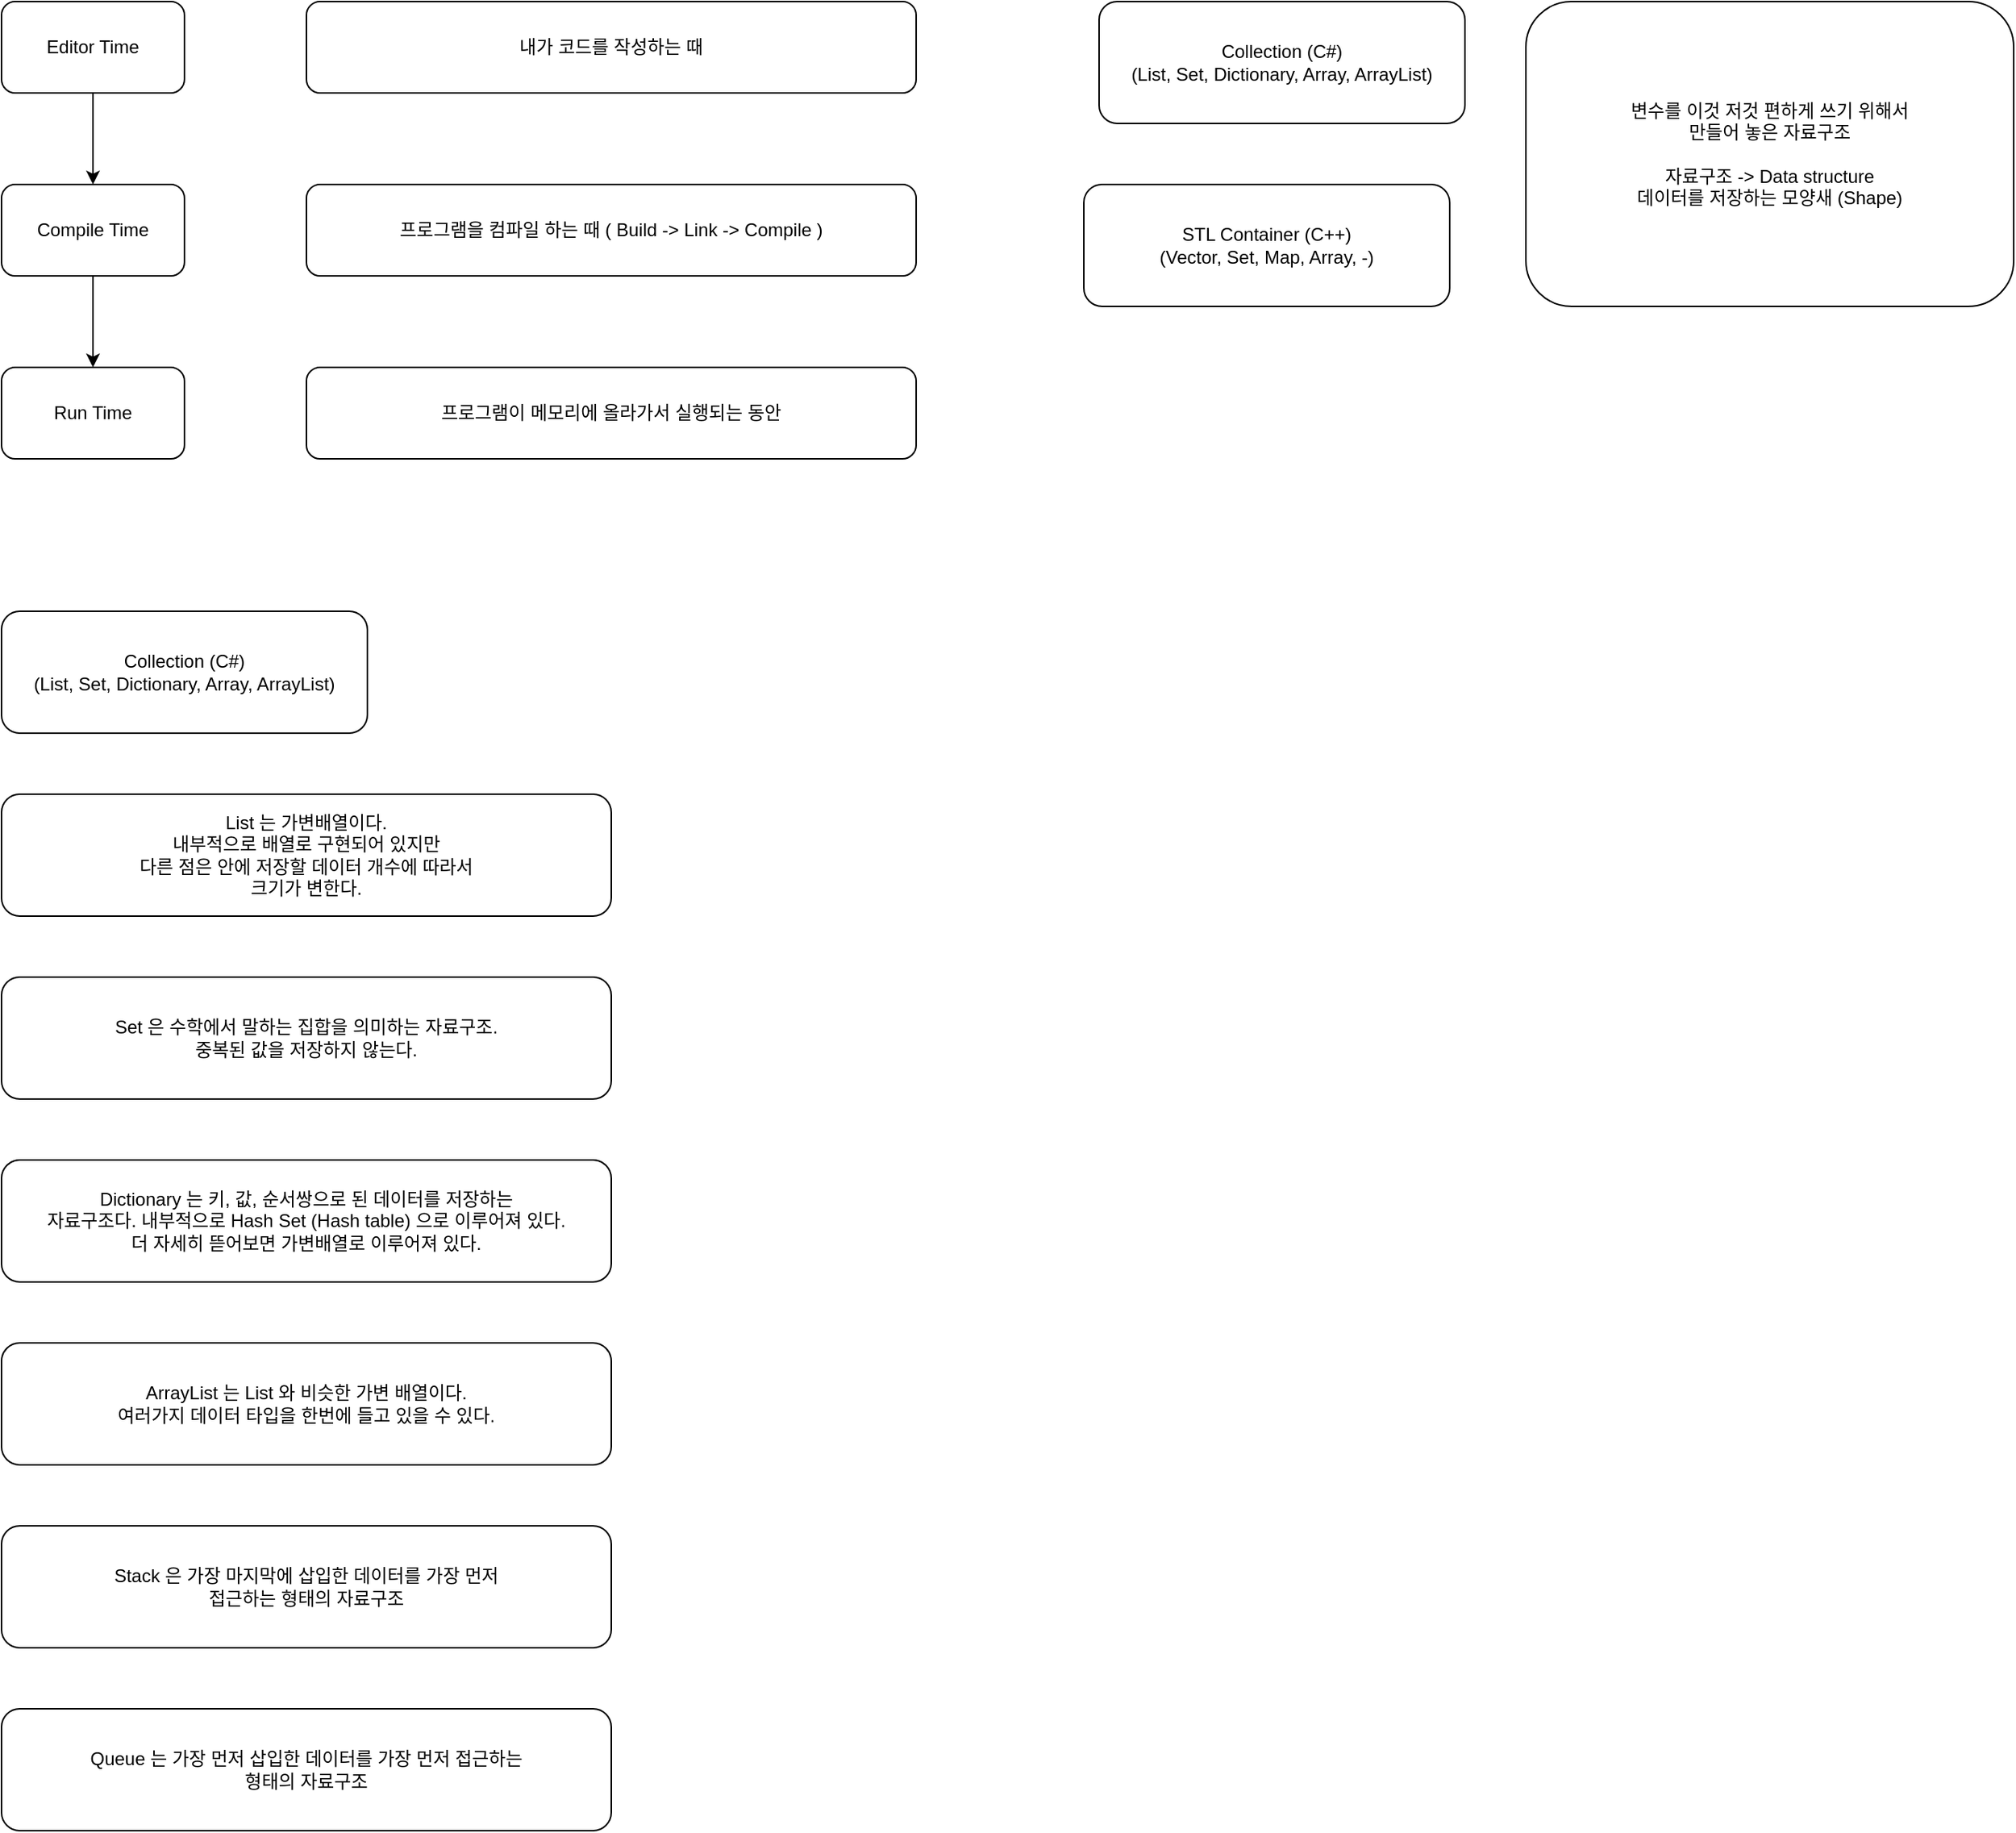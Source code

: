 <mxfile version="21.2.8" type="device">
  <diagram name="페이지-1" id="9Ys88AdFxFSlnHQGutx0">
    <mxGraphModel dx="1658" dy="828" grid="1" gridSize="10" guides="1" tooltips="1" connect="1" arrows="1" fold="1" page="1" pageScale="1" pageWidth="827" pageHeight="1169" math="0" shadow="0">
      <root>
        <mxCell id="0" />
        <mxCell id="1" parent="0" />
        <mxCell id="sNrm4gWwoy1fFUA4f_UZ-5" style="edgeStyle=orthogonalEdgeStyle;rounded=0;orthogonalLoop=1;jettySize=auto;html=1;entryX=0.5;entryY=0;entryDx=0;entryDy=0;" parent="1" source="sNrm4gWwoy1fFUA4f_UZ-1" target="sNrm4gWwoy1fFUA4f_UZ-2" edge="1">
          <mxGeometry relative="1" as="geometry" />
        </mxCell>
        <mxCell id="sNrm4gWwoy1fFUA4f_UZ-1" value="Editor Time" style="rounded=1;whiteSpace=wrap;html=1;" parent="1" vertex="1">
          <mxGeometry x="40" y="40" width="120" height="60" as="geometry" />
        </mxCell>
        <mxCell id="sNrm4gWwoy1fFUA4f_UZ-6" style="edgeStyle=orthogonalEdgeStyle;rounded=0;orthogonalLoop=1;jettySize=auto;html=1;entryX=0.5;entryY=0;entryDx=0;entryDy=0;" parent="1" source="sNrm4gWwoy1fFUA4f_UZ-2" target="sNrm4gWwoy1fFUA4f_UZ-3" edge="1">
          <mxGeometry relative="1" as="geometry" />
        </mxCell>
        <mxCell id="sNrm4gWwoy1fFUA4f_UZ-2" value="Compile Time" style="rounded=1;whiteSpace=wrap;html=1;" parent="1" vertex="1">
          <mxGeometry x="40" y="160" width="120" height="60" as="geometry" />
        </mxCell>
        <mxCell id="sNrm4gWwoy1fFUA4f_UZ-3" value="Run Time" style="rounded=1;whiteSpace=wrap;html=1;" parent="1" vertex="1">
          <mxGeometry x="40" y="280" width="120" height="60" as="geometry" />
        </mxCell>
        <mxCell id="sNrm4gWwoy1fFUA4f_UZ-7" value="내가 코드를 작성하는 때" style="rounded=1;whiteSpace=wrap;html=1;" parent="1" vertex="1">
          <mxGeometry x="240" y="40" width="400" height="60" as="geometry" />
        </mxCell>
        <mxCell id="sNrm4gWwoy1fFUA4f_UZ-8" value="프로그램을 컴파일 하는 때 ( Build -&amp;gt; Link -&amp;gt; Compile )" style="rounded=1;whiteSpace=wrap;html=1;" parent="1" vertex="1">
          <mxGeometry x="240" y="160" width="400" height="60" as="geometry" />
        </mxCell>
        <mxCell id="sNrm4gWwoy1fFUA4f_UZ-9" value="프로그램이 메모리에 올라가서 실행되는 동안" style="rounded=1;whiteSpace=wrap;html=1;" parent="1" vertex="1">
          <mxGeometry x="240" y="280" width="400" height="60" as="geometry" />
        </mxCell>
        <mxCell id="sNrm4gWwoy1fFUA4f_UZ-10" value="Collection (C#)&lt;br&gt;(List, Set, Dictionary, Array, ArrayList)" style="rounded=1;whiteSpace=wrap;html=1;" parent="1" vertex="1">
          <mxGeometry x="760" y="40" width="240" height="80" as="geometry" />
        </mxCell>
        <mxCell id="sNrm4gWwoy1fFUA4f_UZ-11" value="STL Container (C++)&lt;br&gt;(Vector, Set, Map, Array, -)" style="rounded=1;whiteSpace=wrap;html=1;" parent="1" vertex="1">
          <mxGeometry x="750" y="160" width="240" height="80" as="geometry" />
        </mxCell>
        <mxCell id="sNrm4gWwoy1fFUA4f_UZ-12" value="변수를 이것 저것 편하게 쓰기 위해서&lt;br&gt;만들어 놓은 자료구조&lt;br&gt;&lt;br&gt;자료구조 -&amp;gt; Data structure&lt;br&gt;데이터를 저장하는 모양새 (Shape)" style="rounded=1;whiteSpace=wrap;html=1;" parent="1" vertex="1">
          <mxGeometry x="1040" y="40" width="320" height="200" as="geometry" />
        </mxCell>
        <mxCell id="sNrm4gWwoy1fFUA4f_UZ-14" value="List 는 가변배열이다.&lt;br&gt;내부적으로 배열로 구현되어 있지만&lt;br&gt;다른 점은 안에 저장할 데이터 개수에 따라서&lt;br&gt;크기가 변한다." style="rounded=1;whiteSpace=wrap;html=1;" parent="1" vertex="1">
          <mxGeometry x="40" y="560" width="400" height="80" as="geometry" />
        </mxCell>
        <mxCell id="sNrm4gWwoy1fFUA4f_UZ-15" value="Set 은 수학에서 말하는 집합을 의미하는 자료구조.&lt;br&gt;중복된 값을 저장하지 않는다." style="rounded=1;whiteSpace=wrap;html=1;" parent="1" vertex="1">
          <mxGeometry x="40" y="680" width="400" height="80" as="geometry" />
        </mxCell>
        <mxCell id="sNrm4gWwoy1fFUA4f_UZ-17" value="Collection (C#)&lt;br&gt;(List, Set, Dictionary, Array, ArrayList)" style="rounded=1;whiteSpace=wrap;html=1;" parent="1" vertex="1">
          <mxGeometry x="40" y="440" width="240" height="80" as="geometry" />
        </mxCell>
        <mxCell id="sNrm4gWwoy1fFUA4f_UZ-18" value="Dictionary 는 키, 값, 순서쌍으로 된 데이터를 저장하는&lt;br&gt;자료구조다. 내부적으로 Hash Set (Hash table) 으로 이루어져 있다.&lt;br&gt;더 자세히 뜯어보면 가변배열로 이루어져 있다." style="rounded=1;whiteSpace=wrap;html=1;" parent="1" vertex="1">
          <mxGeometry x="40" y="800" width="400" height="80" as="geometry" />
        </mxCell>
        <mxCell id="sNrm4gWwoy1fFUA4f_UZ-19" value="ArrayList 는 List 와 비슷한 가변 배열이다.&lt;br&gt;여러가지 데이터 타입을 한번에 들고 있을 수 있다." style="rounded=1;whiteSpace=wrap;html=1;" parent="1" vertex="1">
          <mxGeometry x="40" y="920" width="400" height="80" as="geometry" />
        </mxCell>
        <mxCell id="sNrm4gWwoy1fFUA4f_UZ-20" value="Stack 은 가장 마지막에 삽입한 데이터를 가장 먼저&lt;br&gt;접근하는 형태의 자료구조" style="rounded=1;whiteSpace=wrap;html=1;" parent="1" vertex="1">
          <mxGeometry x="40" y="1040" width="400" height="80" as="geometry" />
        </mxCell>
        <mxCell id="sNrm4gWwoy1fFUA4f_UZ-21" value="Queue 는 가장 먼저 삽입한 데이터를 가장 먼저 접근하는&lt;br&gt;형태의 자료구조" style="rounded=1;whiteSpace=wrap;html=1;" parent="1" vertex="1">
          <mxGeometry x="40" y="1160" width="400" height="80" as="geometry" />
        </mxCell>
      </root>
    </mxGraphModel>
  </diagram>
</mxfile>
